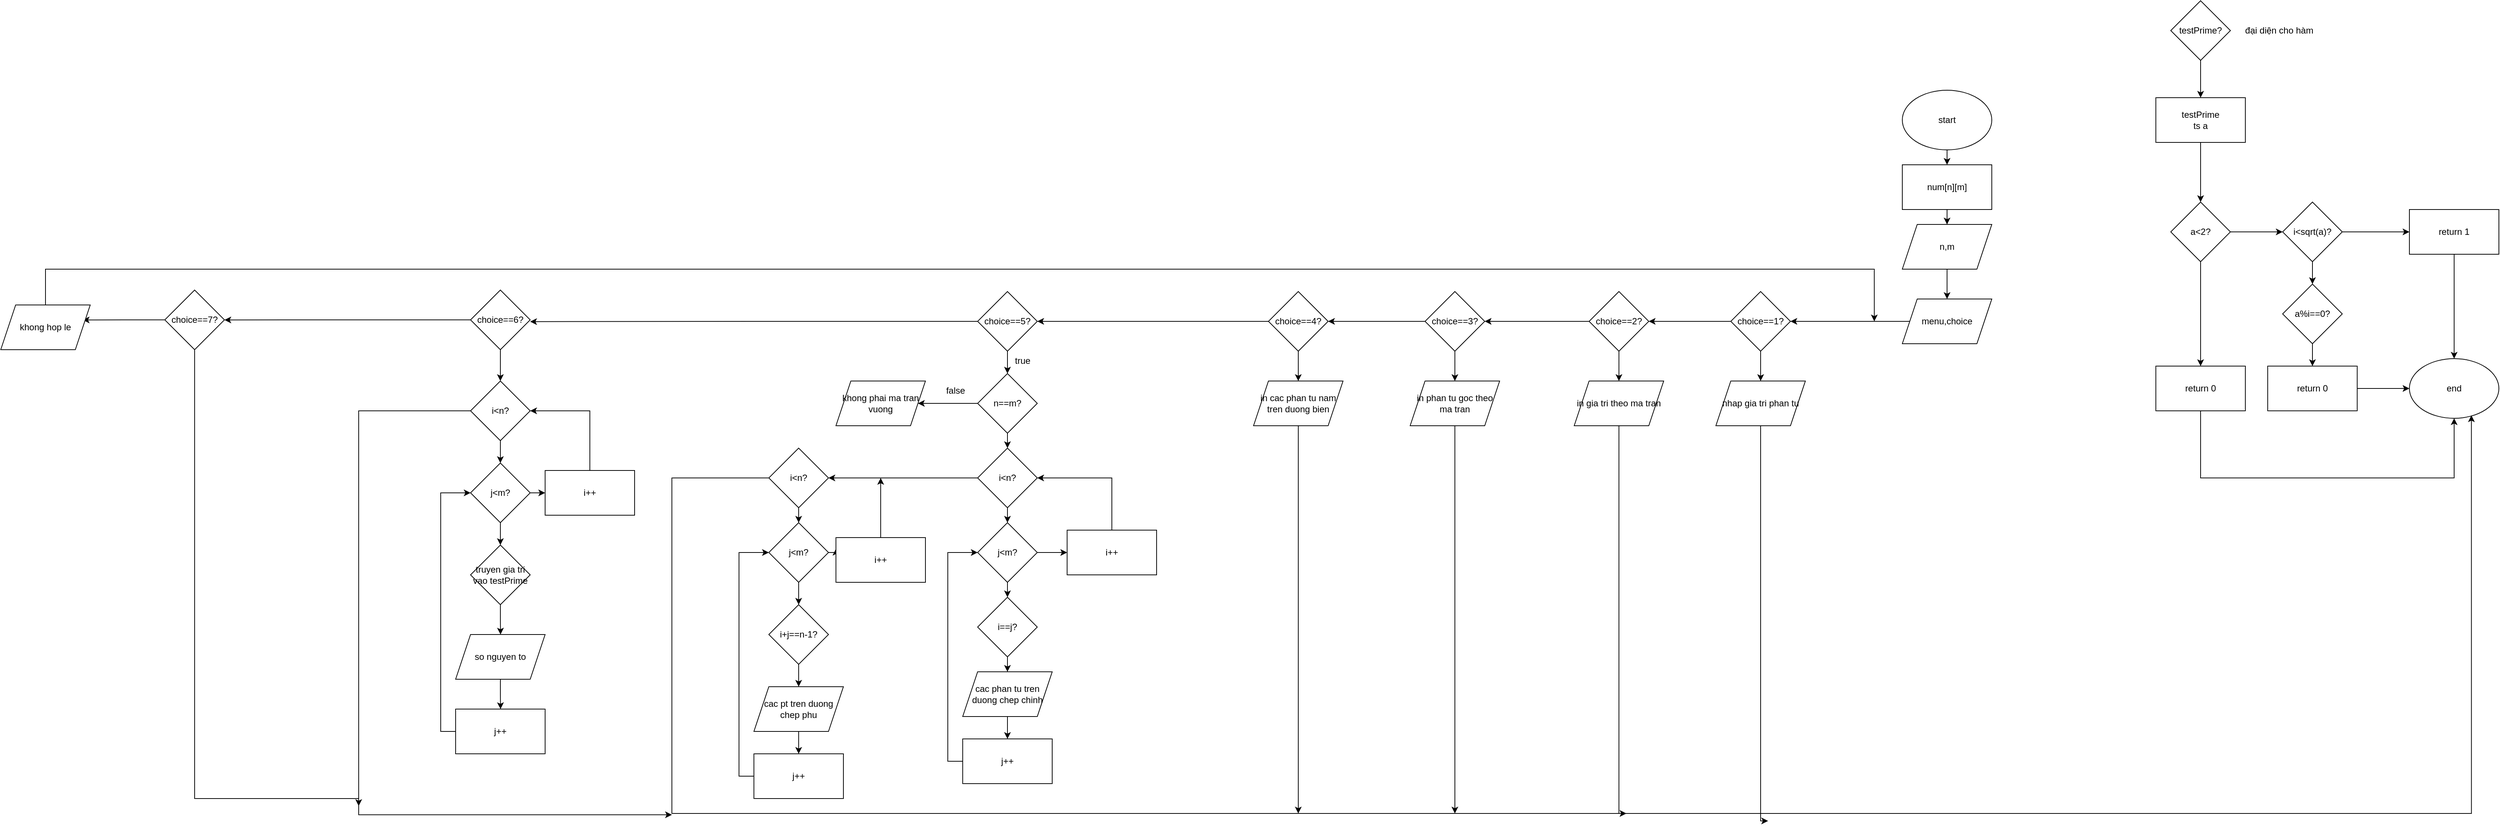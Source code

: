 <mxfile version="22.1.2" type="device">
  <diagram id="C5RBs43oDa-KdzZeNtuy" name="Page-1">
    <mxGraphModel dx="3517" dy="1775" grid="1" gridSize="10" guides="1" tooltips="1" connect="1" arrows="1" fold="1" page="1" pageScale="1" pageWidth="827" pageHeight="1169" math="0" shadow="0">
      <root>
        <mxCell id="WIyWlLk6GJQsqaUBKTNV-0" />
        <mxCell id="WIyWlLk6GJQsqaUBKTNV-1" parent="WIyWlLk6GJQsqaUBKTNV-0" />
        <mxCell id="vPT3inwt8Jg8TYLEWmiu-0" value="start" style="ellipse;whiteSpace=wrap;html=1;" parent="WIyWlLk6GJQsqaUBKTNV-1" vertex="1">
          <mxGeometry x="130" y="50" width="120" height="80" as="geometry" />
        </mxCell>
        <mxCell id="vPT3inwt8Jg8TYLEWmiu-3" style="edgeStyle=orthogonalEdgeStyle;rounded=0;orthogonalLoop=1;jettySize=auto;html=1;exitX=0.5;exitY=1;exitDx=0;exitDy=0;" parent="WIyWlLk6GJQsqaUBKTNV-1" source="vPT3inwt8Jg8TYLEWmiu-1" edge="1">
          <mxGeometry relative="1" as="geometry">
            <mxPoint x="530" y="200" as="targetPoint" />
          </mxGeometry>
        </mxCell>
        <mxCell id="vPT3inwt8Jg8TYLEWmiu-1" value="testPrime&lt;br&gt;ts a" style="rounded=0;whiteSpace=wrap;html=1;" parent="WIyWlLk6GJQsqaUBKTNV-1" vertex="1">
          <mxGeometry x="470" y="60" width="120" height="60" as="geometry" />
        </mxCell>
        <mxCell id="vPT3inwt8Jg8TYLEWmiu-5" style="edgeStyle=orthogonalEdgeStyle;rounded=0;orthogonalLoop=1;jettySize=auto;html=1;exitX=1;exitY=0.5;exitDx=0;exitDy=0;" parent="WIyWlLk6GJQsqaUBKTNV-1" source="vPT3inwt8Jg8TYLEWmiu-4" edge="1">
          <mxGeometry relative="1" as="geometry">
            <mxPoint x="640" y="240" as="targetPoint" />
          </mxGeometry>
        </mxCell>
        <mxCell id="vPT3inwt8Jg8TYLEWmiu-15" style="edgeStyle=orthogonalEdgeStyle;rounded=0;orthogonalLoop=1;jettySize=auto;html=1;exitX=0.5;exitY=1;exitDx=0;exitDy=0;" parent="WIyWlLk6GJQsqaUBKTNV-1" source="vPT3inwt8Jg8TYLEWmiu-4" target="vPT3inwt8Jg8TYLEWmiu-10" edge="1">
          <mxGeometry relative="1" as="geometry" />
        </mxCell>
        <mxCell id="vPT3inwt8Jg8TYLEWmiu-4" value="a&amp;lt;2?" style="rhombus;whiteSpace=wrap;html=1;" parent="WIyWlLk6GJQsqaUBKTNV-1" vertex="1">
          <mxGeometry x="490" y="200" width="80" height="80" as="geometry" />
        </mxCell>
        <mxCell id="vPT3inwt8Jg8TYLEWmiu-8" style="edgeStyle=orthogonalEdgeStyle;rounded=0;orthogonalLoop=1;jettySize=auto;html=1;exitX=0.5;exitY=1;exitDx=0;exitDy=0;entryX=0.5;entryY=0;entryDx=0;entryDy=0;" parent="WIyWlLk6GJQsqaUBKTNV-1" source="vPT3inwt8Jg8TYLEWmiu-6" target="vPT3inwt8Jg8TYLEWmiu-7" edge="1">
          <mxGeometry relative="1" as="geometry" />
        </mxCell>
        <mxCell id="vPT3inwt8Jg8TYLEWmiu-11" style="edgeStyle=orthogonalEdgeStyle;rounded=0;orthogonalLoop=1;jettySize=auto;html=1;exitX=1;exitY=0.5;exitDx=0;exitDy=0;" parent="WIyWlLk6GJQsqaUBKTNV-1" source="vPT3inwt8Jg8TYLEWmiu-6" edge="1">
          <mxGeometry relative="1" as="geometry">
            <mxPoint x="810" y="240" as="targetPoint" />
          </mxGeometry>
        </mxCell>
        <mxCell id="vPT3inwt8Jg8TYLEWmiu-6" value="i&amp;lt;sqrt(a)?" style="rhombus;whiteSpace=wrap;html=1;" parent="WIyWlLk6GJQsqaUBKTNV-1" vertex="1">
          <mxGeometry x="640" y="200" width="80" height="80" as="geometry" />
        </mxCell>
        <mxCell id="vPT3inwt8Jg8TYLEWmiu-14" value="" style="edgeStyle=orthogonalEdgeStyle;rounded=0;orthogonalLoop=1;jettySize=auto;html=1;" parent="WIyWlLk6GJQsqaUBKTNV-1" source="vPT3inwt8Jg8TYLEWmiu-7" target="vPT3inwt8Jg8TYLEWmiu-9" edge="1">
          <mxGeometry relative="1" as="geometry" />
        </mxCell>
        <mxCell id="vPT3inwt8Jg8TYLEWmiu-7" value="a%i==0?" style="rhombus;whiteSpace=wrap;html=1;" parent="WIyWlLk6GJQsqaUBKTNV-1" vertex="1">
          <mxGeometry x="640" y="310" width="80" height="80" as="geometry" />
        </mxCell>
        <mxCell id="vPT3inwt8Jg8TYLEWmiu-18" style="edgeStyle=orthogonalEdgeStyle;rounded=0;orthogonalLoop=1;jettySize=auto;html=1;exitX=1;exitY=0.5;exitDx=0;exitDy=0;entryX=0;entryY=0.5;entryDx=0;entryDy=0;" parent="WIyWlLk6GJQsqaUBKTNV-1" source="vPT3inwt8Jg8TYLEWmiu-9" target="vPT3inwt8Jg8TYLEWmiu-17" edge="1">
          <mxGeometry relative="1" as="geometry" />
        </mxCell>
        <mxCell id="vPT3inwt8Jg8TYLEWmiu-9" value="return 0" style="rounded=0;whiteSpace=wrap;html=1;" parent="WIyWlLk6GJQsqaUBKTNV-1" vertex="1">
          <mxGeometry x="620" y="420" width="120" height="60" as="geometry" />
        </mxCell>
        <mxCell id="vPT3inwt8Jg8TYLEWmiu-16" style="edgeStyle=orthogonalEdgeStyle;rounded=0;orthogonalLoop=1;jettySize=auto;html=1;exitX=0.5;exitY=1;exitDx=0;exitDy=0;entryX=0.5;entryY=1;entryDx=0;entryDy=0;" parent="WIyWlLk6GJQsqaUBKTNV-1" source="vPT3inwt8Jg8TYLEWmiu-10" target="vPT3inwt8Jg8TYLEWmiu-17" edge="1">
          <mxGeometry relative="1" as="geometry">
            <mxPoint x="880" y="570" as="targetPoint" />
            <Array as="points">
              <mxPoint x="530" y="570" />
              <mxPoint x="870" y="570" />
            </Array>
          </mxGeometry>
        </mxCell>
        <mxCell id="vPT3inwt8Jg8TYLEWmiu-10" value="return 0" style="rounded=0;whiteSpace=wrap;html=1;" parent="WIyWlLk6GJQsqaUBKTNV-1" vertex="1">
          <mxGeometry x="470" y="420" width="120" height="60" as="geometry" />
        </mxCell>
        <mxCell id="vPT3inwt8Jg8TYLEWmiu-19" style="edgeStyle=orthogonalEdgeStyle;rounded=0;orthogonalLoop=1;jettySize=auto;html=1;exitX=0.5;exitY=1;exitDx=0;exitDy=0;" parent="WIyWlLk6GJQsqaUBKTNV-1" source="vPT3inwt8Jg8TYLEWmiu-13" target="vPT3inwt8Jg8TYLEWmiu-17" edge="1">
          <mxGeometry relative="1" as="geometry" />
        </mxCell>
        <mxCell id="vPT3inwt8Jg8TYLEWmiu-13" value="return 1" style="rounded=0;whiteSpace=wrap;html=1;" parent="WIyWlLk6GJQsqaUBKTNV-1" vertex="1">
          <mxGeometry x="810" y="210" width="120" height="60" as="geometry" />
        </mxCell>
        <mxCell id="vPT3inwt8Jg8TYLEWmiu-17" value="end" style="ellipse;whiteSpace=wrap;html=1;" parent="WIyWlLk6GJQsqaUBKTNV-1" vertex="1">
          <mxGeometry x="810" y="410" width="120" height="80" as="geometry" />
        </mxCell>
        <mxCell id="vPT3inwt8Jg8TYLEWmiu-23" style="edgeStyle=orthogonalEdgeStyle;rounded=0;orthogonalLoop=1;jettySize=auto;html=1;exitX=0.5;exitY=1;exitDx=0;exitDy=0;entryX=0.5;entryY=0;entryDx=0;entryDy=0;" parent="WIyWlLk6GJQsqaUBKTNV-1" target="vPT3inwt8Jg8TYLEWmiu-22" edge="1">
          <mxGeometry relative="1" as="geometry">
            <mxPoint x="190" y="130" as="sourcePoint" />
          </mxGeometry>
        </mxCell>
        <mxCell id="vPT3inwt8Jg8TYLEWmiu-25" style="edgeStyle=orthogonalEdgeStyle;rounded=0;orthogonalLoop=1;jettySize=auto;html=1;exitX=0.5;exitY=1;exitDx=0;exitDy=0;" parent="WIyWlLk6GJQsqaUBKTNV-1" source="vPT3inwt8Jg8TYLEWmiu-22" target="vPT3inwt8Jg8TYLEWmiu-24" edge="1">
          <mxGeometry relative="1" as="geometry" />
        </mxCell>
        <mxCell id="vPT3inwt8Jg8TYLEWmiu-22" value="num[n][m]" style="rounded=0;whiteSpace=wrap;html=1;" parent="WIyWlLk6GJQsqaUBKTNV-1" vertex="1">
          <mxGeometry x="130" y="150" width="120" height="60" as="geometry" />
        </mxCell>
        <mxCell id="vPT3inwt8Jg8TYLEWmiu-27" style="edgeStyle=orthogonalEdgeStyle;rounded=0;orthogonalLoop=1;jettySize=auto;html=1;exitX=0.5;exitY=1;exitDx=0;exitDy=0;entryX=0.5;entryY=0;entryDx=0;entryDy=0;" parent="WIyWlLk6GJQsqaUBKTNV-1" source="vPT3inwt8Jg8TYLEWmiu-24" target="vPT3inwt8Jg8TYLEWmiu-26" edge="1">
          <mxGeometry relative="1" as="geometry" />
        </mxCell>
        <mxCell id="vPT3inwt8Jg8TYLEWmiu-24" value="n,m" style="shape=parallelogram;perimeter=parallelogramPerimeter;whiteSpace=wrap;html=1;fixedSize=1;" parent="WIyWlLk6GJQsqaUBKTNV-1" vertex="1">
          <mxGeometry x="130" y="230" width="120" height="60" as="geometry" />
        </mxCell>
        <mxCell id="vPT3inwt8Jg8TYLEWmiu-29" style="edgeStyle=orthogonalEdgeStyle;rounded=0;orthogonalLoop=1;jettySize=auto;html=1;exitX=0;exitY=0.5;exitDx=0;exitDy=0;" parent="WIyWlLk6GJQsqaUBKTNV-1" source="vPT3inwt8Jg8TYLEWmiu-26" edge="1">
          <mxGeometry relative="1" as="geometry">
            <mxPoint x="-20" y="360" as="targetPoint" />
          </mxGeometry>
        </mxCell>
        <mxCell id="vPT3inwt8Jg8TYLEWmiu-26" value="menu,choice" style="shape=parallelogram;perimeter=parallelogramPerimeter;whiteSpace=wrap;html=1;fixedSize=1;" parent="WIyWlLk6GJQsqaUBKTNV-1" vertex="1">
          <mxGeometry x="130" y="330" width="120" height="60" as="geometry" />
        </mxCell>
        <mxCell id="vPT3inwt8Jg8TYLEWmiu-32" style="edgeStyle=orthogonalEdgeStyle;rounded=0;orthogonalLoop=1;jettySize=auto;html=1;exitX=0.5;exitY=1;exitDx=0;exitDy=0;entryX=0.5;entryY=0;entryDx=0;entryDy=0;" parent="WIyWlLk6GJQsqaUBKTNV-1" source="vPT3inwt8Jg8TYLEWmiu-30" target="vPT3inwt8Jg8TYLEWmiu-31" edge="1">
          <mxGeometry relative="1" as="geometry" />
        </mxCell>
        <mxCell id="vPT3inwt8Jg8TYLEWmiu-33" style="edgeStyle=orthogonalEdgeStyle;rounded=0;orthogonalLoop=1;jettySize=auto;html=1;exitX=0;exitY=0.5;exitDx=0;exitDy=0;" parent="WIyWlLk6GJQsqaUBKTNV-1" source="vPT3inwt8Jg8TYLEWmiu-30" edge="1">
          <mxGeometry relative="1" as="geometry">
            <mxPoint x="-210" y="360" as="targetPoint" />
          </mxGeometry>
        </mxCell>
        <mxCell id="vPT3inwt8Jg8TYLEWmiu-30" value="choice==1?" style="rhombus;whiteSpace=wrap;html=1;" parent="WIyWlLk6GJQsqaUBKTNV-1" vertex="1">
          <mxGeometry x="-100" y="320" width="80" height="80" as="geometry" />
        </mxCell>
        <mxCell id="vPT3inwt8Jg8TYLEWmiu-90" style="edgeStyle=orthogonalEdgeStyle;rounded=0;orthogonalLoop=1;jettySize=auto;html=1;exitX=0.5;exitY=1;exitDx=0;exitDy=0;" parent="WIyWlLk6GJQsqaUBKTNV-1" source="vPT3inwt8Jg8TYLEWmiu-31" edge="1">
          <mxGeometry relative="1" as="geometry">
            <mxPoint x="-50" y="1030" as="targetPoint" />
            <Array as="points">
              <mxPoint x="-60" y="1030" />
            </Array>
          </mxGeometry>
        </mxCell>
        <mxCell id="vPT3inwt8Jg8TYLEWmiu-31" value="nhap gia tri phan tu" style="shape=parallelogram;perimeter=parallelogramPerimeter;whiteSpace=wrap;html=1;fixedSize=1;" parent="WIyWlLk6GJQsqaUBKTNV-1" vertex="1">
          <mxGeometry x="-120" y="440" width="120" height="60" as="geometry" />
        </mxCell>
        <mxCell id="vPT3inwt8Jg8TYLEWmiu-36" style="edgeStyle=orthogonalEdgeStyle;rounded=0;orthogonalLoop=1;jettySize=auto;html=1;exitX=0.5;exitY=1;exitDx=0;exitDy=0;entryX=0.5;entryY=0;entryDx=0;entryDy=0;" parent="WIyWlLk6GJQsqaUBKTNV-1" source="vPT3inwt8Jg8TYLEWmiu-34" target="vPT3inwt8Jg8TYLEWmiu-35" edge="1">
          <mxGeometry relative="1" as="geometry" />
        </mxCell>
        <mxCell id="vPT3inwt8Jg8TYLEWmiu-37" style="edgeStyle=orthogonalEdgeStyle;rounded=0;orthogonalLoop=1;jettySize=auto;html=1;exitX=0;exitY=0.5;exitDx=0;exitDy=0;" parent="WIyWlLk6GJQsqaUBKTNV-1" source="vPT3inwt8Jg8TYLEWmiu-34" edge="1">
          <mxGeometry relative="1" as="geometry">
            <mxPoint x="-430" y="360" as="targetPoint" />
          </mxGeometry>
        </mxCell>
        <mxCell id="vPT3inwt8Jg8TYLEWmiu-34" value="choice==2?" style="rhombus;whiteSpace=wrap;html=1;" parent="WIyWlLk6GJQsqaUBKTNV-1" vertex="1">
          <mxGeometry x="-290" y="320" width="80" height="80" as="geometry" />
        </mxCell>
        <mxCell id="vPT3inwt8Jg8TYLEWmiu-89" style="edgeStyle=orthogonalEdgeStyle;rounded=0;orthogonalLoop=1;jettySize=auto;html=1;exitX=0.5;exitY=1;exitDx=0;exitDy=0;" parent="WIyWlLk6GJQsqaUBKTNV-1" source="vPT3inwt8Jg8TYLEWmiu-35" edge="1">
          <mxGeometry relative="1" as="geometry">
            <mxPoint x="-240" y="1020" as="targetPoint" />
            <Array as="points">
              <mxPoint x="-250" y="1020" />
            </Array>
          </mxGeometry>
        </mxCell>
        <mxCell id="vPT3inwt8Jg8TYLEWmiu-35" value="in gia tri theo ma tran" style="shape=parallelogram;perimeter=parallelogramPerimeter;whiteSpace=wrap;html=1;fixedSize=1;" parent="WIyWlLk6GJQsqaUBKTNV-1" vertex="1">
          <mxGeometry x="-310" y="440" width="120" height="60" as="geometry" />
        </mxCell>
        <mxCell id="vPT3inwt8Jg8TYLEWmiu-40" style="edgeStyle=orthogonalEdgeStyle;rounded=0;orthogonalLoop=1;jettySize=auto;html=1;exitX=0.5;exitY=1;exitDx=0;exitDy=0;entryX=0.5;entryY=0;entryDx=0;entryDy=0;" parent="WIyWlLk6GJQsqaUBKTNV-1" source="vPT3inwt8Jg8TYLEWmiu-38" target="vPT3inwt8Jg8TYLEWmiu-39" edge="1">
          <mxGeometry relative="1" as="geometry" />
        </mxCell>
        <mxCell id="vPT3inwt8Jg8TYLEWmiu-41" style="edgeStyle=orthogonalEdgeStyle;rounded=0;orthogonalLoop=1;jettySize=auto;html=1;exitX=0;exitY=0.5;exitDx=0;exitDy=0;" parent="WIyWlLk6GJQsqaUBKTNV-1" source="vPT3inwt8Jg8TYLEWmiu-38" edge="1">
          <mxGeometry relative="1" as="geometry">
            <mxPoint x="-640" y="360" as="targetPoint" />
          </mxGeometry>
        </mxCell>
        <mxCell id="vPT3inwt8Jg8TYLEWmiu-38" value="choice==3?" style="rhombus;whiteSpace=wrap;html=1;" parent="WIyWlLk6GJQsqaUBKTNV-1" vertex="1">
          <mxGeometry x="-510" y="320" width="80" height="80" as="geometry" />
        </mxCell>
        <mxCell id="vPT3inwt8Jg8TYLEWmiu-88" style="edgeStyle=orthogonalEdgeStyle;rounded=0;orthogonalLoop=1;jettySize=auto;html=1;exitX=0.5;exitY=1;exitDx=0;exitDy=0;" parent="WIyWlLk6GJQsqaUBKTNV-1" source="vPT3inwt8Jg8TYLEWmiu-39" edge="1">
          <mxGeometry relative="1" as="geometry">
            <mxPoint x="-470" y="1020" as="targetPoint" />
          </mxGeometry>
        </mxCell>
        <mxCell id="vPT3inwt8Jg8TYLEWmiu-39" value="in phan tu goc theo ma tran" style="shape=parallelogram;perimeter=parallelogramPerimeter;whiteSpace=wrap;html=1;fixedSize=1;" parent="WIyWlLk6GJQsqaUBKTNV-1" vertex="1">
          <mxGeometry x="-530" y="440" width="120" height="60" as="geometry" />
        </mxCell>
        <mxCell id="vPT3inwt8Jg8TYLEWmiu-44" style="edgeStyle=orthogonalEdgeStyle;rounded=0;orthogonalLoop=1;jettySize=auto;html=1;exitX=0.5;exitY=1;exitDx=0;exitDy=0;entryX=0.5;entryY=0;entryDx=0;entryDy=0;" parent="WIyWlLk6GJQsqaUBKTNV-1" source="vPT3inwt8Jg8TYLEWmiu-42" target="vPT3inwt8Jg8TYLEWmiu-43" edge="1">
          <mxGeometry relative="1" as="geometry" />
        </mxCell>
        <mxCell id="vPT3inwt8Jg8TYLEWmiu-46" style="edgeStyle=orthogonalEdgeStyle;rounded=0;orthogonalLoop=1;jettySize=auto;html=1;exitX=0;exitY=0.5;exitDx=0;exitDy=0;entryX=1;entryY=0.5;entryDx=0;entryDy=0;" parent="WIyWlLk6GJQsqaUBKTNV-1" source="vPT3inwt8Jg8TYLEWmiu-42" target="vPT3inwt8Jg8TYLEWmiu-45" edge="1">
          <mxGeometry relative="1" as="geometry" />
        </mxCell>
        <mxCell id="vPT3inwt8Jg8TYLEWmiu-42" value="choice==4?" style="rhombus;whiteSpace=wrap;html=1;" parent="WIyWlLk6GJQsqaUBKTNV-1" vertex="1">
          <mxGeometry x="-720" y="320" width="80" height="80" as="geometry" />
        </mxCell>
        <mxCell id="vPT3inwt8Jg8TYLEWmiu-87" style="edgeStyle=orthogonalEdgeStyle;rounded=0;orthogonalLoop=1;jettySize=auto;html=1;exitX=0.5;exitY=1;exitDx=0;exitDy=0;" parent="WIyWlLk6GJQsqaUBKTNV-1" source="vPT3inwt8Jg8TYLEWmiu-43" edge="1">
          <mxGeometry relative="1" as="geometry">
            <mxPoint x="-680" y="1020" as="targetPoint" />
          </mxGeometry>
        </mxCell>
        <mxCell id="vPT3inwt8Jg8TYLEWmiu-43" value="in cac phan tu nam tren duong bien" style="shape=parallelogram;perimeter=parallelogramPerimeter;whiteSpace=wrap;html=1;fixedSize=1;" parent="WIyWlLk6GJQsqaUBKTNV-1" vertex="1">
          <mxGeometry x="-740" y="440" width="120" height="60" as="geometry" />
        </mxCell>
        <mxCell id="vPT3inwt8Jg8TYLEWmiu-48" style="edgeStyle=orthogonalEdgeStyle;rounded=0;orthogonalLoop=1;jettySize=auto;html=1;exitX=0.5;exitY=1;exitDx=0;exitDy=0;entryX=0.5;entryY=0;entryDx=0;entryDy=0;" parent="WIyWlLk6GJQsqaUBKTNV-1" source="vPT3inwt8Jg8TYLEWmiu-45" target="vPT3inwt8Jg8TYLEWmiu-47" edge="1">
          <mxGeometry relative="1" as="geometry" />
        </mxCell>
        <mxCell id="vPT3inwt8Jg8TYLEWmiu-91" style="edgeStyle=orthogonalEdgeStyle;rounded=0;orthogonalLoop=1;jettySize=auto;html=1;exitX=0;exitY=0.5;exitDx=0;exitDy=0;" parent="WIyWlLk6GJQsqaUBKTNV-1" source="vPT3inwt8Jg8TYLEWmiu-45" edge="1">
          <mxGeometry relative="1" as="geometry">
            <mxPoint x="-1710" y="360.333" as="targetPoint" />
          </mxGeometry>
        </mxCell>
        <mxCell id="vPT3inwt8Jg8TYLEWmiu-45" value="choice==5?" style="rhombus;whiteSpace=wrap;html=1;" parent="WIyWlLk6GJQsqaUBKTNV-1" vertex="1">
          <mxGeometry x="-1110" y="320" width="80" height="80" as="geometry" />
        </mxCell>
        <mxCell id="vPT3inwt8Jg8TYLEWmiu-49" style="edgeStyle=orthogonalEdgeStyle;rounded=0;orthogonalLoop=1;jettySize=auto;html=1;exitX=0;exitY=0.5;exitDx=0;exitDy=0;" parent="WIyWlLk6GJQsqaUBKTNV-1" source="vPT3inwt8Jg8TYLEWmiu-47" edge="1">
          <mxGeometry relative="1" as="geometry">
            <mxPoint x="-1190" y="470" as="targetPoint" />
          </mxGeometry>
        </mxCell>
        <mxCell id="vPT3inwt8Jg8TYLEWmiu-58" style="edgeStyle=orthogonalEdgeStyle;rounded=0;orthogonalLoop=1;jettySize=auto;html=1;exitX=0.5;exitY=1;exitDx=0;exitDy=0;entryX=0.5;entryY=0;entryDx=0;entryDy=0;" parent="WIyWlLk6GJQsqaUBKTNV-1" source="vPT3inwt8Jg8TYLEWmiu-47" target="vPT3inwt8Jg8TYLEWmiu-54" edge="1">
          <mxGeometry relative="1" as="geometry" />
        </mxCell>
        <mxCell id="vPT3inwt8Jg8TYLEWmiu-47" value="n==m?" style="rhombus;whiteSpace=wrap;html=1;" parent="WIyWlLk6GJQsqaUBKTNV-1" vertex="1">
          <mxGeometry x="-1110" y="430" width="80" height="80" as="geometry" />
        </mxCell>
        <mxCell id="vPT3inwt8Jg8TYLEWmiu-50" value="khong phai ma tran vuong" style="shape=parallelogram;perimeter=parallelogramPerimeter;whiteSpace=wrap;html=1;fixedSize=1;" parent="WIyWlLk6GJQsqaUBKTNV-1" vertex="1">
          <mxGeometry x="-1300" y="440" width="120" height="60" as="geometry" />
        </mxCell>
        <mxCell id="vPT3inwt8Jg8TYLEWmiu-51" value="false" style="text;html=1;align=center;verticalAlign=middle;resizable=0;points=[];autosize=1;strokeColor=none;fillColor=none;" parent="WIyWlLk6GJQsqaUBKTNV-1" vertex="1">
          <mxGeometry x="-1165" y="438" width="50" height="30" as="geometry" />
        </mxCell>
        <mxCell id="vPT3inwt8Jg8TYLEWmiu-52" value="true" style="text;html=1;align=center;verticalAlign=middle;resizable=0;points=[];autosize=1;strokeColor=none;fillColor=none;" parent="WIyWlLk6GJQsqaUBKTNV-1" vertex="1">
          <mxGeometry x="-1070" y="398" width="40" height="30" as="geometry" />
        </mxCell>
        <mxCell id="vPT3inwt8Jg8TYLEWmiu-59" style="edgeStyle=orthogonalEdgeStyle;rounded=0;orthogonalLoop=1;jettySize=auto;html=1;exitX=0.5;exitY=1;exitDx=0;exitDy=0;entryX=0.5;entryY=0;entryDx=0;entryDy=0;" parent="WIyWlLk6GJQsqaUBKTNV-1" source="vPT3inwt8Jg8TYLEWmiu-54" target="vPT3inwt8Jg8TYLEWmiu-55" edge="1">
          <mxGeometry relative="1" as="geometry" />
        </mxCell>
        <mxCell id="vPT3inwt8Jg8TYLEWmiu-72" style="edgeStyle=orthogonalEdgeStyle;rounded=0;orthogonalLoop=1;jettySize=auto;html=1;exitX=0;exitY=0.5;exitDx=0;exitDy=0;" parent="WIyWlLk6GJQsqaUBKTNV-1" source="vPT3inwt8Jg8TYLEWmiu-54" edge="1">
          <mxGeometry relative="1" as="geometry">
            <mxPoint x="-1310" y="570" as="targetPoint" />
          </mxGeometry>
        </mxCell>
        <mxCell id="vPT3inwt8Jg8TYLEWmiu-54" value="i&amp;lt;n?" style="rhombus;whiteSpace=wrap;html=1;" parent="WIyWlLk6GJQsqaUBKTNV-1" vertex="1">
          <mxGeometry x="-1110" y="530" width="80" height="80" as="geometry" />
        </mxCell>
        <mxCell id="vPT3inwt8Jg8TYLEWmiu-60" style="edgeStyle=orthogonalEdgeStyle;rounded=0;orthogonalLoop=1;jettySize=auto;html=1;exitX=0.5;exitY=1;exitDx=0;exitDy=0;entryX=0.5;entryY=0;entryDx=0;entryDy=0;" parent="WIyWlLk6GJQsqaUBKTNV-1" source="vPT3inwt8Jg8TYLEWmiu-55" target="vPT3inwt8Jg8TYLEWmiu-56" edge="1">
          <mxGeometry relative="1" as="geometry" />
        </mxCell>
        <mxCell id="vPT3inwt8Jg8TYLEWmiu-70" style="edgeStyle=orthogonalEdgeStyle;rounded=0;orthogonalLoop=1;jettySize=auto;html=1;exitX=1;exitY=0.5;exitDx=0;exitDy=0;entryX=0;entryY=0.5;entryDx=0;entryDy=0;" parent="WIyWlLk6GJQsqaUBKTNV-1" source="vPT3inwt8Jg8TYLEWmiu-55" target="vPT3inwt8Jg8TYLEWmiu-69" edge="1">
          <mxGeometry relative="1" as="geometry" />
        </mxCell>
        <mxCell id="vPT3inwt8Jg8TYLEWmiu-55" value="j&amp;lt;m?" style="rhombus;whiteSpace=wrap;html=1;" parent="WIyWlLk6GJQsqaUBKTNV-1" vertex="1">
          <mxGeometry x="-1110" y="630" width="80" height="80" as="geometry" />
        </mxCell>
        <mxCell id="vPT3inwt8Jg8TYLEWmiu-61" style="edgeStyle=orthogonalEdgeStyle;rounded=0;orthogonalLoop=1;jettySize=auto;html=1;exitX=0.5;exitY=1;exitDx=0;exitDy=0;entryX=0.5;entryY=0;entryDx=0;entryDy=0;" parent="WIyWlLk6GJQsqaUBKTNV-1" source="vPT3inwt8Jg8TYLEWmiu-56" target="vPT3inwt8Jg8TYLEWmiu-57" edge="1">
          <mxGeometry relative="1" as="geometry" />
        </mxCell>
        <mxCell id="vPT3inwt8Jg8TYLEWmiu-56" value="i==j?" style="rhombus;whiteSpace=wrap;html=1;" parent="WIyWlLk6GJQsqaUBKTNV-1" vertex="1">
          <mxGeometry x="-1110" y="730" width="80" height="80" as="geometry" />
        </mxCell>
        <mxCell id="vPT3inwt8Jg8TYLEWmiu-62" style="edgeStyle=orthogonalEdgeStyle;rounded=0;orthogonalLoop=1;jettySize=auto;html=1;exitX=0.5;exitY=1;exitDx=0;exitDy=0;" parent="WIyWlLk6GJQsqaUBKTNV-1" source="vPT3inwt8Jg8TYLEWmiu-57" edge="1">
          <mxGeometry relative="1" as="geometry">
            <mxPoint x="-1070" y="920" as="targetPoint" />
          </mxGeometry>
        </mxCell>
        <mxCell id="vPT3inwt8Jg8TYLEWmiu-57" value="cac phan tu tren duong chep chinh" style="shape=parallelogram;perimeter=parallelogramPerimeter;whiteSpace=wrap;html=1;fixedSize=1;" parent="WIyWlLk6GJQsqaUBKTNV-1" vertex="1">
          <mxGeometry x="-1130" y="830" width="120" height="60" as="geometry" />
        </mxCell>
        <mxCell id="vPT3inwt8Jg8TYLEWmiu-68" style="edgeStyle=orthogonalEdgeStyle;rounded=0;orthogonalLoop=1;jettySize=auto;html=1;exitX=0;exitY=0.5;exitDx=0;exitDy=0;entryX=0;entryY=0.5;entryDx=0;entryDy=0;" parent="WIyWlLk6GJQsqaUBKTNV-1" source="vPT3inwt8Jg8TYLEWmiu-63" target="vPT3inwt8Jg8TYLEWmiu-55" edge="1">
          <mxGeometry relative="1" as="geometry" />
        </mxCell>
        <mxCell id="vPT3inwt8Jg8TYLEWmiu-63" value="j++" style="rounded=0;whiteSpace=wrap;html=1;" parent="WIyWlLk6GJQsqaUBKTNV-1" vertex="1">
          <mxGeometry x="-1130" y="920" width="120" height="60" as="geometry" />
        </mxCell>
        <mxCell id="vPT3inwt8Jg8TYLEWmiu-71" style="edgeStyle=orthogonalEdgeStyle;rounded=0;orthogonalLoop=1;jettySize=auto;html=1;exitX=0.5;exitY=0;exitDx=0;exitDy=0;entryX=1;entryY=0.5;entryDx=0;entryDy=0;" parent="WIyWlLk6GJQsqaUBKTNV-1" source="vPT3inwt8Jg8TYLEWmiu-69" target="vPT3inwt8Jg8TYLEWmiu-54" edge="1">
          <mxGeometry relative="1" as="geometry" />
        </mxCell>
        <mxCell id="vPT3inwt8Jg8TYLEWmiu-69" value="i++" style="rounded=0;whiteSpace=wrap;html=1;" parent="WIyWlLk6GJQsqaUBKTNV-1" vertex="1">
          <mxGeometry x="-990" y="640" width="120" height="60" as="geometry" />
        </mxCell>
        <mxCell id="vPT3inwt8Jg8TYLEWmiu-76" style="edgeStyle=orthogonalEdgeStyle;rounded=0;orthogonalLoop=1;jettySize=auto;html=1;exitX=0.5;exitY=1;exitDx=0;exitDy=0;entryX=0.5;entryY=0;entryDx=0;entryDy=0;" parent="WIyWlLk6GJQsqaUBKTNV-1" source="vPT3inwt8Jg8TYLEWmiu-73" target="vPT3inwt8Jg8TYLEWmiu-74" edge="1">
          <mxGeometry relative="1" as="geometry" />
        </mxCell>
        <mxCell id="vPT3inwt8Jg8TYLEWmiu-86" style="edgeStyle=orthogonalEdgeStyle;rounded=0;orthogonalLoop=1;jettySize=auto;html=1;exitX=0;exitY=0.5;exitDx=0;exitDy=0;entryX=0.693;entryY=0.95;entryDx=0;entryDy=0;entryPerimeter=0;" parent="WIyWlLk6GJQsqaUBKTNV-1" source="vPT3inwt8Jg8TYLEWmiu-73" target="vPT3inwt8Jg8TYLEWmiu-17" edge="1">
          <mxGeometry relative="1" as="geometry">
            <mxPoint x="1043.2" y="1020" as="targetPoint" />
            <Array as="points">
              <mxPoint x="-1520" y="570" />
              <mxPoint x="-1520" y="1020" />
              <mxPoint x="893" y="1020" />
            </Array>
          </mxGeometry>
        </mxCell>
        <mxCell id="vPT3inwt8Jg8TYLEWmiu-73" value="i&amp;lt;n?" style="rhombus;whiteSpace=wrap;html=1;" parent="WIyWlLk6GJQsqaUBKTNV-1" vertex="1">
          <mxGeometry x="-1390" y="530" width="80" height="80" as="geometry" />
        </mxCell>
        <mxCell id="vPT3inwt8Jg8TYLEWmiu-77" style="edgeStyle=orthogonalEdgeStyle;rounded=0;orthogonalLoop=1;jettySize=auto;html=1;exitX=0.5;exitY=1;exitDx=0;exitDy=0;" parent="WIyWlLk6GJQsqaUBKTNV-1" source="vPT3inwt8Jg8TYLEWmiu-74" target="vPT3inwt8Jg8TYLEWmiu-75" edge="1">
          <mxGeometry relative="1" as="geometry" />
        </mxCell>
        <mxCell id="vPT3inwt8Jg8TYLEWmiu-84" style="edgeStyle=orthogonalEdgeStyle;rounded=0;orthogonalLoop=1;jettySize=auto;html=1;exitX=1;exitY=0.5;exitDx=0;exitDy=0;entryX=0;entryY=0.25;entryDx=0;entryDy=0;" parent="WIyWlLk6GJQsqaUBKTNV-1" source="vPT3inwt8Jg8TYLEWmiu-74" target="vPT3inwt8Jg8TYLEWmiu-83" edge="1">
          <mxGeometry relative="1" as="geometry" />
        </mxCell>
        <mxCell id="vPT3inwt8Jg8TYLEWmiu-74" value="j&amp;lt;m?" style="rhombus;whiteSpace=wrap;html=1;" parent="WIyWlLk6GJQsqaUBKTNV-1" vertex="1">
          <mxGeometry x="-1390" y="630" width="80" height="80" as="geometry" />
        </mxCell>
        <mxCell id="vPT3inwt8Jg8TYLEWmiu-79" style="edgeStyle=orthogonalEdgeStyle;rounded=0;orthogonalLoop=1;jettySize=auto;html=1;exitX=0.5;exitY=1;exitDx=0;exitDy=0;entryX=0.5;entryY=0;entryDx=0;entryDy=0;" parent="WIyWlLk6GJQsqaUBKTNV-1" source="vPT3inwt8Jg8TYLEWmiu-75" target="vPT3inwt8Jg8TYLEWmiu-78" edge="1">
          <mxGeometry relative="1" as="geometry" />
        </mxCell>
        <mxCell id="vPT3inwt8Jg8TYLEWmiu-75" value="i+j==n-1?" style="rhombus;whiteSpace=wrap;html=1;" parent="WIyWlLk6GJQsqaUBKTNV-1" vertex="1">
          <mxGeometry x="-1390" y="740" width="80" height="80" as="geometry" />
        </mxCell>
        <mxCell id="vPT3inwt8Jg8TYLEWmiu-81" style="edgeStyle=orthogonalEdgeStyle;rounded=0;orthogonalLoop=1;jettySize=auto;html=1;exitX=0.5;exitY=1;exitDx=0;exitDy=0;entryX=0.5;entryY=0;entryDx=0;entryDy=0;" parent="WIyWlLk6GJQsqaUBKTNV-1" source="vPT3inwt8Jg8TYLEWmiu-78" target="vPT3inwt8Jg8TYLEWmiu-80" edge="1">
          <mxGeometry relative="1" as="geometry" />
        </mxCell>
        <mxCell id="vPT3inwt8Jg8TYLEWmiu-78" value="cac pt tren duong chep phu" style="shape=parallelogram;perimeter=parallelogramPerimeter;whiteSpace=wrap;html=1;fixedSize=1;" parent="WIyWlLk6GJQsqaUBKTNV-1" vertex="1">
          <mxGeometry x="-1410" y="850" width="120" height="60" as="geometry" />
        </mxCell>
        <mxCell id="vPT3inwt8Jg8TYLEWmiu-82" style="edgeStyle=orthogonalEdgeStyle;rounded=0;orthogonalLoop=1;jettySize=auto;html=1;exitX=0;exitY=0.5;exitDx=0;exitDy=0;entryX=0;entryY=0.5;entryDx=0;entryDy=0;" parent="WIyWlLk6GJQsqaUBKTNV-1" source="vPT3inwt8Jg8TYLEWmiu-80" target="vPT3inwt8Jg8TYLEWmiu-74" edge="1">
          <mxGeometry relative="1" as="geometry" />
        </mxCell>
        <mxCell id="vPT3inwt8Jg8TYLEWmiu-80" value="j++" style="rounded=0;whiteSpace=wrap;html=1;" parent="WIyWlLk6GJQsqaUBKTNV-1" vertex="1">
          <mxGeometry x="-1410" y="940" width="120" height="60" as="geometry" />
        </mxCell>
        <mxCell id="vPT3inwt8Jg8TYLEWmiu-85" style="edgeStyle=orthogonalEdgeStyle;rounded=0;orthogonalLoop=1;jettySize=auto;html=1;exitX=0.5;exitY=0;exitDx=0;exitDy=0;" parent="WIyWlLk6GJQsqaUBKTNV-1" source="vPT3inwt8Jg8TYLEWmiu-83" edge="1">
          <mxGeometry relative="1" as="geometry">
            <mxPoint x="-1240" y="570" as="targetPoint" />
          </mxGeometry>
        </mxCell>
        <mxCell id="vPT3inwt8Jg8TYLEWmiu-83" value="i++" style="rounded=0;whiteSpace=wrap;html=1;" parent="WIyWlLk6GJQsqaUBKTNV-1" vertex="1">
          <mxGeometry x="-1300" y="650" width="120" height="60" as="geometry" />
        </mxCell>
        <mxCell id="vPT3inwt8Jg8TYLEWmiu-95" style="edgeStyle=orthogonalEdgeStyle;rounded=0;orthogonalLoop=1;jettySize=auto;html=1;exitX=0.5;exitY=1;exitDx=0;exitDy=0;entryX=0.5;entryY=0;entryDx=0;entryDy=0;" parent="WIyWlLk6GJQsqaUBKTNV-1" source="vPT3inwt8Jg8TYLEWmiu-92" target="vPT3inwt8Jg8TYLEWmiu-93" edge="1">
          <mxGeometry relative="1" as="geometry" />
        </mxCell>
        <mxCell id="vPT3inwt8Jg8TYLEWmiu-108" style="edgeStyle=orthogonalEdgeStyle;rounded=0;orthogonalLoop=1;jettySize=auto;html=1;exitX=0;exitY=0.5;exitDx=0;exitDy=0;" parent="WIyWlLk6GJQsqaUBKTNV-1" source="vPT3inwt8Jg8TYLEWmiu-92" edge="1">
          <mxGeometry relative="1" as="geometry">
            <mxPoint x="-2120" y="358.111" as="targetPoint" />
          </mxGeometry>
        </mxCell>
        <mxCell id="vPT3inwt8Jg8TYLEWmiu-92" value="choice==6?" style="rhombus;whiteSpace=wrap;html=1;" parent="WIyWlLk6GJQsqaUBKTNV-1" vertex="1">
          <mxGeometry x="-1790" y="318" width="80" height="80" as="geometry" />
        </mxCell>
        <mxCell id="vPT3inwt8Jg8TYLEWmiu-96" style="edgeStyle=orthogonalEdgeStyle;rounded=0;orthogonalLoop=1;jettySize=auto;html=1;exitX=0.5;exitY=1;exitDx=0;exitDy=0;entryX=0.5;entryY=0;entryDx=0;entryDy=0;" parent="WIyWlLk6GJQsqaUBKTNV-1" source="vPT3inwt8Jg8TYLEWmiu-93" target="vPT3inwt8Jg8TYLEWmiu-94" edge="1">
          <mxGeometry relative="1" as="geometry" />
        </mxCell>
        <mxCell id="vPT3inwt8Jg8TYLEWmiu-107" style="edgeStyle=orthogonalEdgeStyle;rounded=0;orthogonalLoop=1;jettySize=auto;html=1;exitX=0;exitY=0.5;exitDx=0;exitDy=0;" parent="WIyWlLk6GJQsqaUBKTNV-1" source="vPT3inwt8Jg8TYLEWmiu-93" edge="1">
          <mxGeometry relative="1" as="geometry">
            <mxPoint x="-1520" y="1021.778" as="targetPoint" />
            <Array as="points">
              <mxPoint x="-1940" y="480" />
            </Array>
          </mxGeometry>
        </mxCell>
        <mxCell id="vPT3inwt8Jg8TYLEWmiu-93" value="i&amp;lt;n?" style="rhombus;whiteSpace=wrap;html=1;" parent="WIyWlLk6GJQsqaUBKTNV-1" vertex="1">
          <mxGeometry x="-1790" y="440" width="80" height="80" as="geometry" />
        </mxCell>
        <mxCell id="vPT3inwt8Jg8TYLEWmiu-98" style="edgeStyle=orthogonalEdgeStyle;rounded=0;orthogonalLoop=1;jettySize=auto;html=1;exitX=0.5;exitY=1;exitDx=0;exitDy=0;entryX=0.5;entryY=0;entryDx=0;entryDy=0;" parent="WIyWlLk6GJQsqaUBKTNV-1" source="vPT3inwt8Jg8TYLEWmiu-94" target="vPT3inwt8Jg8TYLEWmiu-97" edge="1">
          <mxGeometry relative="1" as="geometry" />
        </mxCell>
        <mxCell id="vPT3inwt8Jg8TYLEWmiu-105" style="edgeStyle=orthogonalEdgeStyle;rounded=0;orthogonalLoop=1;jettySize=auto;html=1;exitX=1;exitY=0.5;exitDx=0;exitDy=0;entryX=0;entryY=0.5;entryDx=0;entryDy=0;" parent="WIyWlLk6GJQsqaUBKTNV-1" source="vPT3inwt8Jg8TYLEWmiu-94" target="vPT3inwt8Jg8TYLEWmiu-104" edge="1">
          <mxGeometry relative="1" as="geometry" />
        </mxCell>
        <mxCell id="vPT3inwt8Jg8TYLEWmiu-94" value="j&amp;lt;m?" style="rhombus;whiteSpace=wrap;html=1;" parent="WIyWlLk6GJQsqaUBKTNV-1" vertex="1">
          <mxGeometry x="-1790" y="550" width="80" height="80" as="geometry" />
        </mxCell>
        <mxCell id="vPT3inwt8Jg8TYLEWmiu-99" style="edgeStyle=orthogonalEdgeStyle;rounded=0;orthogonalLoop=1;jettySize=auto;html=1;exitX=0.5;exitY=1;exitDx=0;exitDy=0;" parent="WIyWlLk6GJQsqaUBKTNV-1" source="vPT3inwt8Jg8TYLEWmiu-97" edge="1">
          <mxGeometry relative="1" as="geometry">
            <mxPoint x="-1749.778" y="780" as="targetPoint" />
          </mxGeometry>
        </mxCell>
        <mxCell id="vPT3inwt8Jg8TYLEWmiu-97" value="truyen gia tri vao testPrime" style="rhombus;whiteSpace=wrap;html=1;" parent="WIyWlLk6GJQsqaUBKTNV-1" vertex="1">
          <mxGeometry x="-1790" y="660" width="80" height="80" as="geometry" />
        </mxCell>
        <mxCell id="vPT3inwt8Jg8TYLEWmiu-101" style="edgeStyle=orthogonalEdgeStyle;rounded=0;orthogonalLoop=1;jettySize=auto;html=1;exitX=0.5;exitY=1;exitDx=0;exitDy=0;" parent="WIyWlLk6GJQsqaUBKTNV-1" source="vPT3inwt8Jg8TYLEWmiu-100" edge="1">
          <mxGeometry relative="1" as="geometry">
            <mxPoint x="-1749.778" y="880" as="targetPoint" />
          </mxGeometry>
        </mxCell>
        <mxCell id="vPT3inwt8Jg8TYLEWmiu-100" value="so nguyen to" style="shape=parallelogram;perimeter=parallelogramPerimeter;whiteSpace=wrap;html=1;fixedSize=1;" parent="WIyWlLk6GJQsqaUBKTNV-1" vertex="1">
          <mxGeometry x="-1810" y="780" width="120" height="60" as="geometry" />
        </mxCell>
        <mxCell id="vPT3inwt8Jg8TYLEWmiu-103" style="edgeStyle=orthogonalEdgeStyle;rounded=0;orthogonalLoop=1;jettySize=auto;html=1;exitX=0;exitY=0.5;exitDx=0;exitDy=0;entryX=0;entryY=0.5;entryDx=0;entryDy=0;" parent="WIyWlLk6GJQsqaUBKTNV-1" source="vPT3inwt8Jg8TYLEWmiu-102" target="vPT3inwt8Jg8TYLEWmiu-94" edge="1">
          <mxGeometry relative="1" as="geometry" />
        </mxCell>
        <mxCell id="vPT3inwt8Jg8TYLEWmiu-102" value="j++" style="rounded=0;whiteSpace=wrap;html=1;" parent="WIyWlLk6GJQsqaUBKTNV-1" vertex="1">
          <mxGeometry x="-1810" y="880" width="120" height="60" as="geometry" />
        </mxCell>
        <mxCell id="vPT3inwt8Jg8TYLEWmiu-106" style="edgeStyle=orthogonalEdgeStyle;rounded=0;orthogonalLoop=1;jettySize=auto;html=1;exitX=0.5;exitY=0;exitDx=0;exitDy=0;entryX=1;entryY=0.5;entryDx=0;entryDy=0;" parent="WIyWlLk6GJQsqaUBKTNV-1" source="vPT3inwt8Jg8TYLEWmiu-104" target="vPT3inwt8Jg8TYLEWmiu-93" edge="1">
          <mxGeometry relative="1" as="geometry" />
        </mxCell>
        <mxCell id="vPT3inwt8Jg8TYLEWmiu-104" value="i++" style="rounded=0;whiteSpace=wrap;html=1;" parent="WIyWlLk6GJQsqaUBKTNV-1" vertex="1">
          <mxGeometry x="-1690" y="560" width="120" height="60" as="geometry" />
        </mxCell>
        <mxCell id="vPT3inwt8Jg8TYLEWmiu-110" style="edgeStyle=orthogonalEdgeStyle;rounded=0;orthogonalLoop=1;jettySize=auto;html=1;exitX=0;exitY=0.5;exitDx=0;exitDy=0;" parent="WIyWlLk6GJQsqaUBKTNV-1" source="vPT3inwt8Jg8TYLEWmiu-109" edge="1">
          <mxGeometry relative="1" as="geometry">
            <mxPoint x="-2310" y="358.111" as="targetPoint" />
          </mxGeometry>
        </mxCell>
        <mxCell id="vPT3inwt8Jg8TYLEWmiu-111" style="edgeStyle=orthogonalEdgeStyle;rounded=0;orthogonalLoop=1;jettySize=auto;html=1;exitX=0.5;exitY=1;exitDx=0;exitDy=0;" parent="WIyWlLk6GJQsqaUBKTNV-1" source="vPT3inwt8Jg8TYLEWmiu-109" edge="1">
          <mxGeometry relative="1" as="geometry">
            <mxPoint x="-1940" y="1010" as="targetPoint" />
            <Array as="points">
              <mxPoint x="-2160" y="1000" />
            </Array>
          </mxGeometry>
        </mxCell>
        <mxCell id="vPT3inwt8Jg8TYLEWmiu-109" value="choice==7?" style="rhombus;whiteSpace=wrap;html=1;" parent="WIyWlLk6GJQsqaUBKTNV-1" vertex="1">
          <mxGeometry x="-2200" y="318" width="80" height="80" as="geometry" />
        </mxCell>
        <mxCell id="vPT3inwt8Jg8TYLEWmiu-113" style="edgeStyle=orthogonalEdgeStyle;rounded=0;orthogonalLoop=1;jettySize=auto;html=1;exitX=0.5;exitY=0;exitDx=0;exitDy=0;" parent="WIyWlLk6GJQsqaUBKTNV-1" source="vPT3inwt8Jg8TYLEWmiu-112" edge="1">
          <mxGeometry relative="1" as="geometry">
            <mxPoint x="92.445" y="360" as="targetPoint" />
            <Array as="points">
              <mxPoint x="-2360" y="290" />
            </Array>
          </mxGeometry>
        </mxCell>
        <mxCell id="vPT3inwt8Jg8TYLEWmiu-112" value="khong hop le" style="shape=parallelogram;perimeter=parallelogramPerimeter;whiteSpace=wrap;html=1;fixedSize=1;" parent="WIyWlLk6GJQsqaUBKTNV-1" vertex="1">
          <mxGeometry x="-2420" y="338" width="120" height="60" as="geometry" />
        </mxCell>
        <mxCell id="Si8jS0yjQL7ShBzQxp2U-3" style="edgeStyle=orthogonalEdgeStyle;rounded=0;orthogonalLoop=1;jettySize=auto;html=1;exitX=0.5;exitY=1;exitDx=0;exitDy=0;entryX=0.5;entryY=0;entryDx=0;entryDy=0;" parent="WIyWlLk6GJQsqaUBKTNV-1" source="Si8jS0yjQL7ShBzQxp2U-1" target="vPT3inwt8Jg8TYLEWmiu-1" edge="1">
          <mxGeometry relative="1" as="geometry" />
        </mxCell>
        <mxCell id="Si8jS0yjQL7ShBzQxp2U-1" value="testPrime?" style="rhombus;whiteSpace=wrap;html=1;" parent="WIyWlLk6GJQsqaUBKTNV-1" vertex="1">
          <mxGeometry x="490" y="-70" width="80" height="80" as="geometry" />
        </mxCell>
        <mxCell id="Si8jS0yjQL7ShBzQxp2U-2" value="đại diện cho hàm" style="text;html=1;align=center;verticalAlign=middle;resizable=0;points=[];autosize=1;strokeColor=none;fillColor=none;" parent="WIyWlLk6GJQsqaUBKTNV-1" vertex="1">
          <mxGeometry x="580" y="-45" width="110" height="30" as="geometry" />
        </mxCell>
      </root>
    </mxGraphModel>
  </diagram>
</mxfile>
